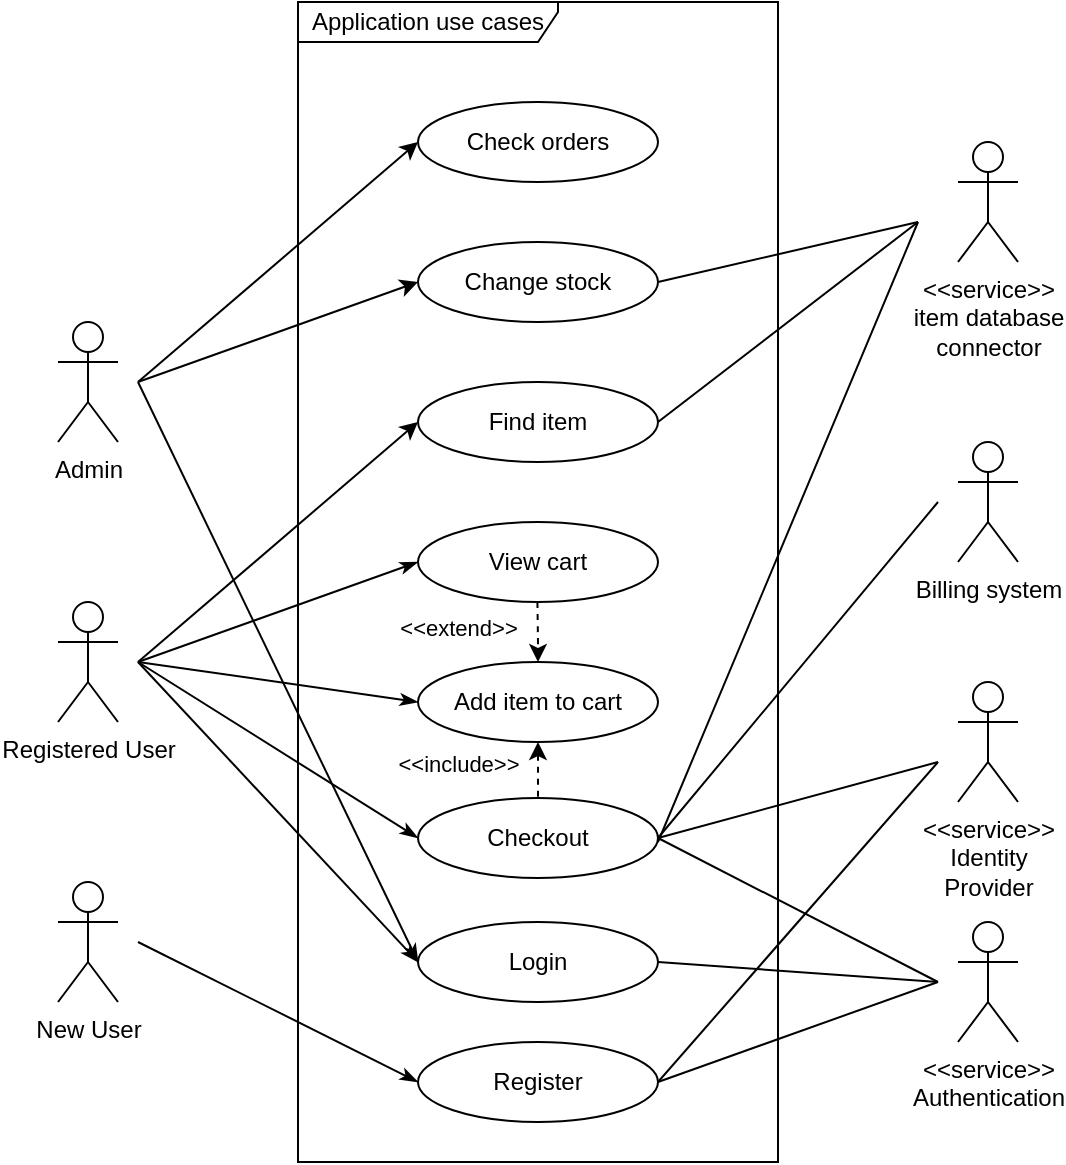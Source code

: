 <mxfile version="13.9.9" type="device"><diagram id="DLtplQmeu68flkRl-RAO" name="Страница 1"><mxGraphModel dx="583" dy="678" grid="1" gridSize="10" guides="1" tooltips="1" connect="1" arrows="1" fold="1" page="1" pageScale="1" pageWidth="827" pageHeight="1169" math="0" shadow="0"><root><mxCell id="0"/><mxCell id="1" parent="0"/><mxCell id="lU3VeQ8RNu4z6s07v1eM-1" value="Application use cases" style="shape=umlFrame;whiteSpace=wrap;html=1;width=130;height=20;" vertex="1" parent="1"><mxGeometry x="240" y="90" width="240" height="580" as="geometry"/></mxCell><mxCell id="lU3VeQ8RNu4z6s07v1eM-2" value="&amp;lt;&amp;lt;service&amp;gt;&amp;gt;&lt;br&gt;Authentication" style="shape=umlActor;verticalLabelPosition=bottom;verticalAlign=top;html=1;" vertex="1" parent="1"><mxGeometry x="570" y="550" width="30" height="60" as="geometry"/></mxCell><mxCell id="lU3VeQ8RNu4z6s07v1eM-3" value="Registered User" style="shape=umlActor;verticalLabelPosition=bottom;verticalAlign=top;html=1;" vertex="1" parent="1"><mxGeometry x="120" y="390" width="30" height="60" as="geometry"/></mxCell><mxCell id="lU3VeQ8RNu4z6s07v1eM-4" value="Billing system" style="shape=umlActor;verticalLabelPosition=bottom;verticalAlign=top;html=1;" vertex="1" parent="1"><mxGeometry x="570" y="310" width="30" height="60" as="geometry"/></mxCell><mxCell id="lU3VeQ8RNu4z6s07v1eM-5" value="View cart" style="ellipse;whiteSpace=wrap;html=1;" vertex="1" parent="1"><mxGeometry x="300" y="350" width="120" height="40" as="geometry"/></mxCell><mxCell id="lU3VeQ8RNu4z6s07v1eM-6" value="Add item to cart" style="ellipse;whiteSpace=wrap;html=1;" vertex="1" parent="1"><mxGeometry x="300" y="420" width="120" height="40" as="geometry"/></mxCell><mxCell id="lU3VeQ8RNu4z6s07v1eM-7" value="Checkout" style="ellipse;whiteSpace=wrap;html=1;" vertex="1" parent="1"><mxGeometry x="300" y="488" width="120" height="40" as="geometry"/></mxCell><mxCell id="lU3VeQ8RNu4z6s07v1eM-8" value="Register" style="ellipse;whiteSpace=wrap;html=1;" vertex="1" parent="1"><mxGeometry x="300" y="610" width="120" height="40" as="geometry"/></mxCell><mxCell id="lU3VeQ8RNu4z6s07v1eM-9" value="" style="endArrow=classic;html=1;dashed=1;" edge="1" parent="1" target="lU3VeQ8RNu4z6s07v1eM-6"><mxGeometry width="50" height="50" relative="1" as="geometry"><mxPoint x="359.71" y="390" as="sourcePoint"/><mxPoint x="360" y="430" as="targetPoint"/><Array as="points"><mxPoint x="360" y="410"/></Array></mxGeometry></mxCell><mxCell id="lU3VeQ8RNu4z6s07v1eM-10" value="&amp;lt;&amp;lt;extend&amp;gt;&amp;gt;" style="edgeLabel;html=1;align=center;verticalAlign=middle;resizable=0;points=[];" vertex="1" connectable="0" parent="lU3VeQ8RNu4z6s07v1eM-9"><mxGeometry x="-0.278" relative="1" as="geometry"><mxPoint x="-40" y="1.72" as="offset"/></mxGeometry></mxCell><mxCell id="lU3VeQ8RNu4z6s07v1eM-11" value="" style="endArrow=none;html=1;dashed=1;exitX=0.5;exitY=1;exitDx=0;exitDy=0;startArrow=classic;startFill=1;endFill=0;" edge="1" parent="1" source="lU3VeQ8RNu4z6s07v1eM-6" target="lU3VeQ8RNu4z6s07v1eM-7"><mxGeometry width="50" height="50" relative="1" as="geometry"><mxPoint x="359.76" y="470" as="sourcePoint"/><mxPoint x="360.05" y="510" as="targetPoint"/><Array as="points"/></mxGeometry></mxCell><mxCell id="lU3VeQ8RNu4z6s07v1eM-12" value="&amp;lt;&amp;lt;include&amp;gt;&amp;gt;" style="edgeLabel;html=1;align=center;verticalAlign=middle;resizable=0;points=[];" vertex="1" connectable="0" parent="lU3VeQ8RNu4z6s07v1eM-11"><mxGeometry x="-0.278" relative="1" as="geometry"><mxPoint x="-40" y="0.95" as="offset"/></mxGeometry></mxCell><mxCell id="lU3VeQ8RNu4z6s07v1eM-13" value="" style="endArrow=classicThin;html=1;entryX=0;entryY=0.5;entryDx=0;entryDy=0;endFill=1;" edge="1" parent="1" target="lU3VeQ8RNu4z6s07v1eM-6"><mxGeometry width="50" height="50" relative="1" as="geometry"><mxPoint x="160.0" y="420" as="sourcePoint"/><mxPoint x="320" y="560" as="targetPoint"/></mxGeometry></mxCell><mxCell id="lU3VeQ8RNu4z6s07v1eM-14" value="" style="endArrow=classicThin;html=1;entryX=0;entryY=0.5;entryDx=0;entryDy=0;endFill=1;" edge="1" parent="1" target="lU3VeQ8RNu4z6s07v1eM-7"><mxGeometry width="50" height="50" relative="1" as="geometry"><mxPoint x="160.0" y="420" as="sourcePoint"/><mxPoint x="300" y="400" as="targetPoint"/></mxGeometry></mxCell><mxCell id="lU3VeQ8RNu4z6s07v1eM-15" value="" style="endArrow=classicThin;html=1;entryX=0;entryY=0.5;entryDx=0;entryDy=0;endFill=1;" edge="1" parent="1" target="lU3VeQ8RNu4z6s07v1eM-5"><mxGeometry width="50" height="50" relative="1" as="geometry"><mxPoint x="160.0" y="420" as="sourcePoint"/><mxPoint x="310" y="430" as="targetPoint"/></mxGeometry></mxCell><mxCell id="lU3VeQ8RNu4z6s07v1eM-16" value="New User" style="shape=umlActor;verticalLabelPosition=bottom;verticalAlign=top;html=1;" vertex="1" parent="1"><mxGeometry x="120" y="530" width="30" height="60" as="geometry"/></mxCell><mxCell id="lU3VeQ8RNu4z6s07v1eM-17" value="" style="endArrow=classicThin;html=1;entryX=0;entryY=0.5;entryDx=0;entryDy=0;endFill=1;" edge="1" parent="1" target="lU3VeQ8RNu4z6s07v1eM-8"><mxGeometry width="50" height="50" relative="1" as="geometry"><mxPoint x="160.0" y="560.0" as="sourcePoint"/><mxPoint x="190" y="510" as="targetPoint"/></mxGeometry></mxCell><mxCell id="lU3VeQ8RNu4z6s07v1eM-18" value="" style="endArrow=none;html=1;entryX=1;entryY=0.5;entryDx=0;entryDy=0;endFill=0;" edge="1" parent="1" target="lU3VeQ8RNu4z6s07v1eM-7"><mxGeometry width="50" height="50" relative="1" as="geometry"><mxPoint x="560" y="340" as="sourcePoint"/><mxPoint x="570" y="380" as="targetPoint"/></mxGeometry></mxCell><mxCell id="lU3VeQ8RNu4z6s07v1eM-19" value="" style="endArrow=none;html=1;exitX=1;exitY=0.5;exitDx=0;exitDy=0;" edge="1" parent="1" source="lU3VeQ8RNu4z6s07v1eM-8"><mxGeometry width="50" height="50" relative="1" as="geometry"><mxPoint x="500" y="620" as="sourcePoint"/><mxPoint x="560" y="580.0" as="targetPoint"/></mxGeometry></mxCell><mxCell id="lU3VeQ8RNu4z6s07v1eM-20" value="" style="endArrow=none;html=1;exitX=1;exitY=0.5;exitDx=0;exitDy=0;" edge="1" parent="1" source="lU3VeQ8RNu4z6s07v1eM-7"><mxGeometry width="50" height="50" relative="1" as="geometry"><mxPoint x="540" y="510" as="sourcePoint"/><mxPoint x="560" y="580.0" as="targetPoint"/></mxGeometry></mxCell><mxCell id="lU3VeQ8RNu4z6s07v1eM-21" value="Login" style="ellipse;whiteSpace=wrap;html=1;" vertex="1" parent="1"><mxGeometry x="300" y="550" width="120" height="40" as="geometry"/></mxCell><mxCell id="lU3VeQ8RNu4z6s07v1eM-22" value="&amp;lt;&amp;lt;service&amp;gt;&amp;gt;&lt;br&gt;Identity&lt;br&gt;Provider" style="shape=umlActor;verticalLabelPosition=bottom;verticalAlign=top;html=1;" vertex="1" parent="1"><mxGeometry x="570" y="430" width="30" height="60" as="geometry"/></mxCell><mxCell id="lU3VeQ8RNu4z6s07v1eM-23" value="" style="endArrow=none;html=1;exitX=1;exitY=0.5;exitDx=0;exitDy=0;" edge="1" parent="1" source="lU3VeQ8RNu4z6s07v1eM-8"><mxGeometry width="50" height="50" relative="1" as="geometry"><mxPoint x="420" y="610" as="sourcePoint"/><mxPoint x="560" y="470" as="targetPoint"/></mxGeometry></mxCell><mxCell id="lU3VeQ8RNu4z6s07v1eM-24" value="" style="endArrow=classicThin;html=1;entryX=0;entryY=0.5;entryDx=0;entryDy=0;endFill=1;" edge="1" parent="1" target="lU3VeQ8RNu4z6s07v1eM-21"><mxGeometry width="50" height="50" relative="1" as="geometry"><mxPoint x="160.0" y="420" as="sourcePoint"/><mxPoint x="190" y="500" as="targetPoint"/></mxGeometry></mxCell><mxCell id="lU3VeQ8RNu4z6s07v1eM-25" value="" style="endArrow=none;html=1;" edge="1" parent="1"><mxGeometry width="50" height="50" relative="1" as="geometry"><mxPoint x="420" y="570.0" as="sourcePoint"/><mxPoint x="560" y="580.0" as="targetPoint"/></mxGeometry></mxCell><mxCell id="lU3VeQ8RNu4z6s07v1eM-26" value="" style="endArrow=none;html=1;exitX=1;exitY=0.5;exitDx=0;exitDy=0;" edge="1" parent="1" source="lU3VeQ8RNu4z6s07v1eM-7"><mxGeometry width="50" height="50" relative="1" as="geometry"><mxPoint x="420" y="520" as="sourcePoint"/><mxPoint x="560" y="470" as="targetPoint"/></mxGeometry></mxCell><mxCell id="lU3VeQ8RNu4z6s07v1eM-39" value="Admin" style="shape=umlActor;verticalLabelPosition=bottom;verticalAlign=top;html=1;" vertex="1" parent="1"><mxGeometry x="120" y="250" width="30" height="60" as="geometry"/></mxCell><mxCell id="lU3VeQ8RNu4z6s07v1eM-43" value="" style="endArrow=classicThin;html=1;entryX=0;entryY=0.5;entryDx=0;entryDy=0;endFill=1;" edge="1" parent="1" target="lU3VeQ8RNu4z6s07v1eM-21"><mxGeometry width="50" height="50" relative="1" as="geometry"><mxPoint x="160" y="280" as="sourcePoint"/><mxPoint x="205.0" y="550.0" as="targetPoint"/></mxGeometry></mxCell><mxCell id="lU3VeQ8RNu4z6s07v1eM-44" value="Find item" style="ellipse;whiteSpace=wrap;html=1;" vertex="1" parent="1"><mxGeometry x="300" y="280" width="120" height="40" as="geometry"/></mxCell><mxCell id="lU3VeQ8RNu4z6s07v1eM-45" value="" style="endArrow=classic;html=1;entryX=0;entryY=0.5;entryDx=0;entryDy=0;" edge="1" parent="1" target="lU3VeQ8RNu4z6s07v1eM-44"><mxGeometry width="50" height="50" relative="1" as="geometry"><mxPoint x="160" y="420" as="sourcePoint"/><mxPoint x="280" y="400" as="targetPoint"/></mxGeometry></mxCell><mxCell id="lU3VeQ8RNu4z6s07v1eM-46" value="Change stock" style="ellipse;whiteSpace=wrap;html=1;" vertex="1" parent="1"><mxGeometry x="300" y="210" width="120" height="40" as="geometry"/></mxCell><mxCell id="lU3VeQ8RNu4z6s07v1eM-47" value="" style="endArrow=classic;html=1;entryX=0;entryY=0.5;entryDx=0;entryDy=0;" edge="1" parent="1" target="lU3VeQ8RNu4z6s07v1eM-46"><mxGeometry width="50" height="50" relative="1" as="geometry"><mxPoint x="160" y="280" as="sourcePoint"/><mxPoint x="300" y="160" as="targetPoint"/></mxGeometry></mxCell><mxCell id="lU3VeQ8RNu4z6s07v1eM-48" value="Check orders" style="ellipse;whiteSpace=wrap;html=1;" vertex="1" parent="1"><mxGeometry x="300" y="140" width="120" height="40" as="geometry"/></mxCell><mxCell id="lU3VeQ8RNu4z6s07v1eM-49" value="" style="endArrow=classic;html=1;entryX=0;entryY=0.5;entryDx=0;entryDy=0;" edge="1" parent="1" target="lU3VeQ8RNu4z6s07v1eM-48"><mxGeometry width="50" height="50" relative="1" as="geometry"><mxPoint x="160" y="280" as="sourcePoint"/><mxPoint x="210" y="230" as="targetPoint"/></mxGeometry></mxCell><mxCell id="lU3VeQ8RNu4z6s07v1eM-50" value="&amp;lt;&amp;lt;service&amp;gt;&amp;gt;&lt;br&gt;item database&lt;br&gt;connector" style="shape=umlActor;verticalLabelPosition=bottom;verticalAlign=top;html=1;" vertex="1" parent="1"><mxGeometry x="570" y="160" width="30" height="60" as="geometry"/></mxCell><mxCell id="lU3VeQ8RNu4z6s07v1eM-51" value="" style="endArrow=none;html=1;exitX=1;exitY=0.5;exitDx=0;exitDy=0;" edge="1" parent="1" source="lU3VeQ8RNu4z6s07v1eM-44"><mxGeometry width="50" height="50" relative="1" as="geometry"><mxPoint x="500" y="250" as="sourcePoint"/><mxPoint x="550" y="200" as="targetPoint"/></mxGeometry></mxCell><mxCell id="lU3VeQ8RNu4z6s07v1eM-52" value="" style="endArrow=none;html=1;exitX=1;exitY=0.5;exitDx=0;exitDy=0;" edge="1" parent="1" source="lU3VeQ8RNu4z6s07v1eM-46"><mxGeometry width="50" height="50" relative="1" as="geometry"><mxPoint x="430.0" y="80.0" as="sourcePoint"/><mxPoint x="550" y="200" as="targetPoint"/></mxGeometry></mxCell><mxCell id="lU3VeQ8RNu4z6s07v1eM-53" value="" style="endArrow=none;html=1;" edge="1" parent="1"><mxGeometry width="50" height="50" relative="1" as="geometry"><mxPoint x="420" y="510" as="sourcePoint"/><mxPoint x="550" y="200" as="targetPoint"/></mxGeometry></mxCell></root></mxGraphModel></diagram></mxfile>